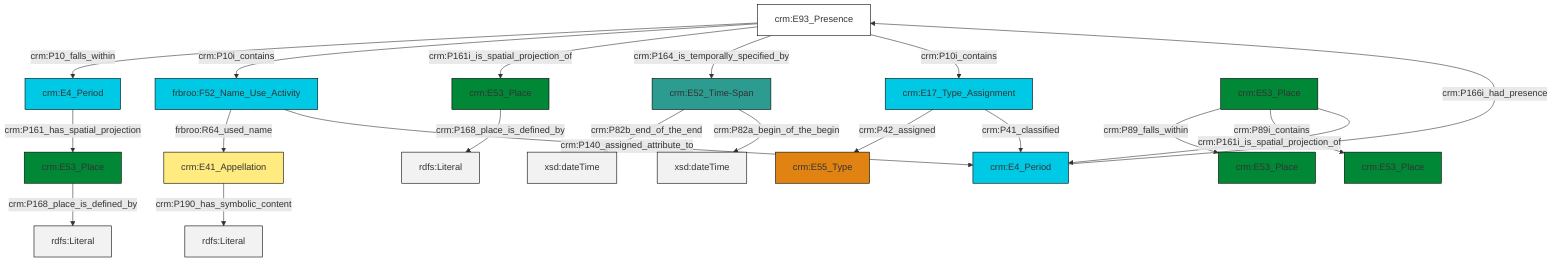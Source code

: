 graph TD
classDef Literal fill:#f2f2f2,stroke:#000000;
classDef CRM_Entity fill:#FFFFFF,stroke:#000000;
classDef Temporal_Entity fill:#00C9E6, stroke:#000000;
classDef Type fill:#E18312, stroke:#000000;
classDef Time-Span fill:#2C9C91, stroke:#000000;
classDef Appellation fill:#FFEB7F, stroke:#000000;
classDef Place fill:#008836, stroke:#000000;
classDef Persistent_Item fill:#B266B2, stroke:#000000;
classDef Conceptual_Object fill:#FFD700, stroke:#000000;
classDef Physical_Thing fill:#D2B48C, stroke:#000000;
classDef Actor fill:#f58aad, stroke:#000000;
classDef PC_Classes fill:#4ce600, stroke:#000000;
classDef Multi fill:#cccccc,stroke:#000000;

0["crm:E93_Presence"]:::CRM_Entity -->|crm:P10_falls_within| 1["crm:E4_Period"]:::Temporal_Entity
0["crm:E93_Presence"]:::CRM_Entity -->|crm:P10i_contains| 4["frbroo:F52_Name_Use_Activity"]:::Temporal_Entity
7["crm:E52_Time-Span"]:::Time-Span -->|crm:P82b_end_of_the_end| 8[xsd:dateTime]:::Literal
9["crm:E53_Place"]:::Place -->|crm:P168_place_is_defined_by| 10[rdfs:Literal]:::Literal
12["crm:E4_Period"]:::Temporal_Entity -->|crm:P166i_had_presence| 0["crm:E93_Presence"]:::CRM_Entity
4["frbroo:F52_Name_Use_Activity"]:::Temporal_Entity -->|frbroo:R64_used_name| 13["crm:E41_Appellation"]:::Appellation
2["crm:E17_Type_Assignment"]:::Temporal_Entity -->|crm:P42_assigned| 15["crm:E55_Type"]:::Type
0["crm:E93_Presence"]:::CRM_Entity -->|crm:P161i_is_spatial_projection_of| 9["crm:E53_Place"]:::Place
16["crm:E53_Place"]:::Place -->|crm:P89_falls_within| 17["crm:E53_Place"]:::Place
0["crm:E93_Presence"]:::CRM_Entity -->|crm:P164_is_temporally_specified_by| 7["crm:E52_Time-Span"]:::Time-Span
16["crm:E53_Place"]:::Place -->|crm:P89i_contains| 5["crm:E53_Place"]:::Place
4["frbroo:F52_Name_Use_Activity"]:::Temporal_Entity -->|crm:P140_assigned_attribute_to| 12["crm:E4_Period"]:::Temporal_Entity
23["crm:E53_Place"]:::Place -->|crm:P168_place_is_defined_by| 24[rdfs:Literal]:::Literal
16["crm:E53_Place"]:::Place -->|crm:P161i_is_spatial_projection_of| 12["crm:E4_Period"]:::Temporal_Entity
0["crm:E93_Presence"]:::CRM_Entity -->|crm:P10i_contains| 2["crm:E17_Type_Assignment"]:::Temporal_Entity
7["crm:E52_Time-Span"]:::Time-Span -->|crm:P82a_begin_of_the_begin| 27[xsd:dateTime]:::Literal
13["crm:E41_Appellation"]:::Appellation -->|crm:P190_has_symbolic_content| 28[rdfs:Literal]:::Literal
1["crm:E4_Period"]:::Temporal_Entity -->|crm:P161_has_spatial_projection| 23["crm:E53_Place"]:::Place
2["crm:E17_Type_Assignment"]:::Temporal_Entity -->|crm:P41_classified| 12["crm:E4_Period"]:::Temporal_Entity